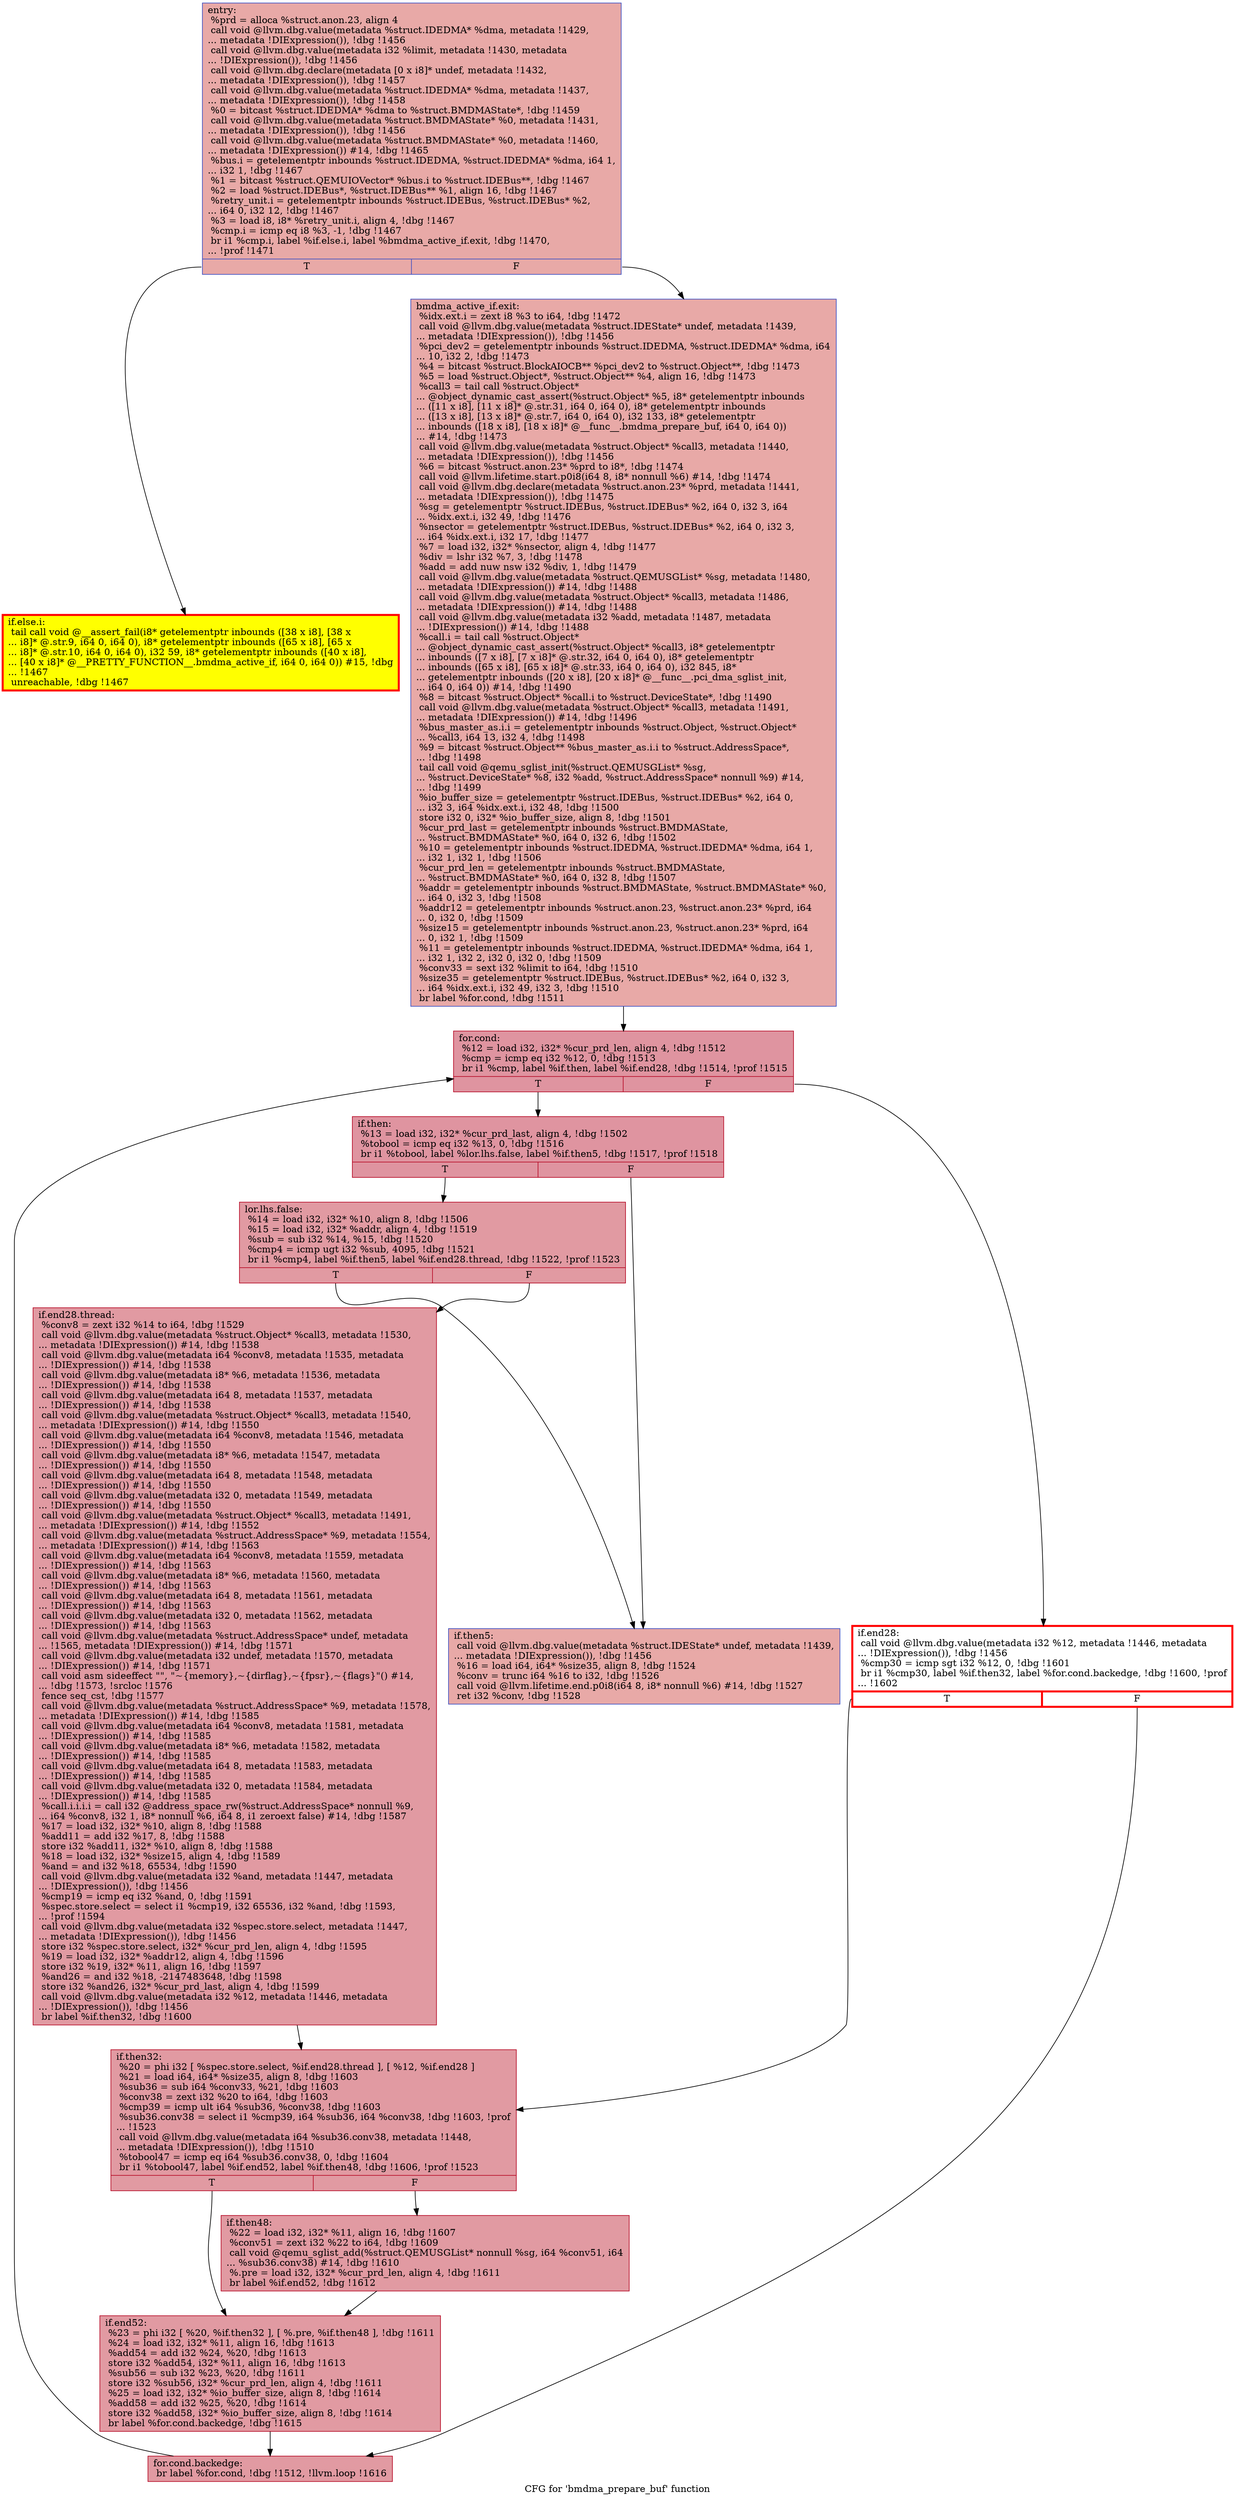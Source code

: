 digraph "CFG for 'bmdma_prepare_buf' function" {
	label="CFG for 'bmdma_prepare_buf' function";

	Node0x558923bcf460 [shape=record,color="#3d50c3ff", style=filled, fillcolor="#ca3b3770",label="{entry:\l  %prd = alloca %struct.anon.23, align 4\l  call void @llvm.dbg.value(metadata %struct.IDEDMA* %dma, metadata !1429,\l... metadata !DIExpression()), !dbg !1456\l  call void @llvm.dbg.value(metadata i32 %limit, metadata !1430, metadata\l... !DIExpression()), !dbg !1456\l  call void @llvm.dbg.declare(metadata [0 x i8]* undef, metadata !1432,\l... metadata !DIExpression()), !dbg !1457\l  call void @llvm.dbg.value(metadata %struct.IDEDMA* %dma, metadata !1437,\l... metadata !DIExpression()), !dbg !1458\l  %0 = bitcast %struct.IDEDMA* %dma to %struct.BMDMAState*, !dbg !1459\l  call void @llvm.dbg.value(metadata %struct.BMDMAState* %0, metadata !1431,\l... metadata !DIExpression()), !dbg !1456\l  call void @llvm.dbg.value(metadata %struct.BMDMAState* %0, metadata !1460,\l... metadata !DIExpression()) #14, !dbg !1465\l  %bus.i = getelementptr inbounds %struct.IDEDMA, %struct.IDEDMA* %dma, i64 1,\l... i32 1, !dbg !1467\l  %1 = bitcast %struct.QEMUIOVector* %bus.i to %struct.IDEBus**, !dbg !1467\l  %2 = load %struct.IDEBus*, %struct.IDEBus** %1, align 16, !dbg !1467\l  %retry_unit.i = getelementptr inbounds %struct.IDEBus, %struct.IDEBus* %2,\l... i64 0, i32 12, !dbg !1467\l  %3 = load i8, i8* %retry_unit.i, align 4, !dbg !1467\l  %cmp.i = icmp eq i8 %3, -1, !dbg !1467\l  br i1 %cmp.i, label %if.else.i, label %bmdma_active_if.exit, !dbg !1470,\l... !prof !1471\l|{<s0>T|<s1>F}}"];
	Node0x558923bcf460:s0 -> Node0x558923b9bb40;
	Node0x558923bcf460:s1 -> Node0x558923b895b0;
	Node0x558923b9bb40 [shape=record,penwidth=3.0, style="filled", color="red", fillcolor="yellow",label="{if.else.i:                                        \l  tail call void @__assert_fail(i8* getelementptr inbounds ([38 x i8], [38 x\l... i8]* @.str.9, i64 0, i64 0), i8* getelementptr inbounds ([65 x i8], [65 x\l... i8]* @.str.10, i64 0, i64 0), i32 59, i8* getelementptr inbounds ([40 x i8],\l... [40 x i8]* @__PRETTY_FUNCTION__.bmdma_active_if, i64 0, i64 0)) #15, !dbg\l... !1467\l  unreachable, !dbg !1467\l}"];
	Node0x558923b895b0 [shape=record,color="#3d50c3ff", style=filled, fillcolor="#ca3b3770",label="{bmdma_active_if.exit:                             \l  %idx.ext.i = zext i8 %3 to i64, !dbg !1472\l  call void @llvm.dbg.value(metadata %struct.IDEState* undef, metadata !1439,\l... metadata !DIExpression()), !dbg !1456\l  %pci_dev2 = getelementptr inbounds %struct.IDEDMA, %struct.IDEDMA* %dma, i64\l... 10, i32 2, !dbg !1473\l  %4 = bitcast %struct.BlockAIOCB** %pci_dev2 to %struct.Object**, !dbg !1473\l  %5 = load %struct.Object*, %struct.Object** %4, align 16, !dbg !1473\l  %call3 = tail call %struct.Object*\l... @object_dynamic_cast_assert(%struct.Object* %5, i8* getelementptr inbounds\l... ([11 x i8], [11 x i8]* @.str.31, i64 0, i64 0), i8* getelementptr inbounds\l... ([13 x i8], [13 x i8]* @.str.7, i64 0, i64 0), i32 133, i8* getelementptr\l... inbounds ([18 x i8], [18 x i8]* @__func__.bmdma_prepare_buf, i64 0, i64 0))\l... #14, !dbg !1473\l  call void @llvm.dbg.value(metadata %struct.Object* %call3, metadata !1440,\l... metadata !DIExpression()), !dbg !1456\l  %6 = bitcast %struct.anon.23* %prd to i8*, !dbg !1474\l  call void @llvm.lifetime.start.p0i8(i64 8, i8* nonnull %6) #14, !dbg !1474\l  call void @llvm.dbg.declare(metadata %struct.anon.23* %prd, metadata !1441,\l... metadata !DIExpression()), !dbg !1475\l  %sg = getelementptr %struct.IDEBus, %struct.IDEBus* %2, i64 0, i32 3, i64\l... %idx.ext.i, i32 49, !dbg !1476\l  %nsector = getelementptr %struct.IDEBus, %struct.IDEBus* %2, i64 0, i32 3,\l... i64 %idx.ext.i, i32 17, !dbg !1477\l  %7 = load i32, i32* %nsector, align 4, !dbg !1477\l  %div = lshr i32 %7, 3, !dbg !1478\l  %add = add nuw nsw i32 %div, 1, !dbg !1479\l  call void @llvm.dbg.value(metadata %struct.QEMUSGList* %sg, metadata !1480,\l... metadata !DIExpression()) #14, !dbg !1488\l  call void @llvm.dbg.value(metadata %struct.Object* %call3, metadata !1486,\l... metadata !DIExpression()) #14, !dbg !1488\l  call void @llvm.dbg.value(metadata i32 %add, metadata !1487, metadata\l... !DIExpression()) #14, !dbg !1488\l  %call.i = tail call %struct.Object*\l... @object_dynamic_cast_assert(%struct.Object* %call3, i8* getelementptr\l... inbounds ([7 x i8], [7 x i8]* @.str.32, i64 0, i64 0), i8* getelementptr\l... inbounds ([65 x i8], [65 x i8]* @.str.33, i64 0, i64 0), i32 845, i8*\l... getelementptr inbounds ([20 x i8], [20 x i8]* @__func__.pci_dma_sglist_init,\l... i64 0, i64 0)) #14, !dbg !1490\l  %8 = bitcast %struct.Object* %call.i to %struct.DeviceState*, !dbg !1490\l  call void @llvm.dbg.value(metadata %struct.Object* %call3, metadata !1491,\l... metadata !DIExpression()) #14, !dbg !1496\l  %bus_master_as.i.i = getelementptr inbounds %struct.Object, %struct.Object*\l... %call3, i64 13, i32 4, !dbg !1498\l  %9 = bitcast %struct.Object** %bus_master_as.i.i to %struct.AddressSpace*,\l... !dbg !1498\l  tail call void @qemu_sglist_init(%struct.QEMUSGList* %sg,\l... %struct.DeviceState* %8, i32 %add, %struct.AddressSpace* nonnull %9) #14,\l... !dbg !1499\l  %io_buffer_size = getelementptr %struct.IDEBus, %struct.IDEBus* %2, i64 0,\l... i32 3, i64 %idx.ext.i, i32 48, !dbg !1500\l  store i32 0, i32* %io_buffer_size, align 8, !dbg !1501\l  %cur_prd_last = getelementptr inbounds %struct.BMDMAState,\l... %struct.BMDMAState* %0, i64 0, i32 6, !dbg !1502\l  %10 = getelementptr inbounds %struct.IDEDMA, %struct.IDEDMA* %dma, i64 1,\l... i32 1, i32 1, !dbg !1506\l  %cur_prd_len = getelementptr inbounds %struct.BMDMAState,\l... %struct.BMDMAState* %0, i64 0, i32 8, !dbg !1507\l  %addr = getelementptr inbounds %struct.BMDMAState, %struct.BMDMAState* %0,\l... i64 0, i32 3, !dbg !1508\l  %addr12 = getelementptr inbounds %struct.anon.23, %struct.anon.23* %prd, i64\l... 0, i32 0, !dbg !1509\l  %size15 = getelementptr inbounds %struct.anon.23, %struct.anon.23* %prd, i64\l... 0, i32 1, !dbg !1509\l  %11 = getelementptr inbounds %struct.IDEDMA, %struct.IDEDMA* %dma, i64 1,\l... i32 1, i32 2, i32 0, i32 0, !dbg !1509\l  %conv33 = sext i32 %limit to i64, !dbg !1510\l  %size35 = getelementptr %struct.IDEBus, %struct.IDEBus* %2, i64 0, i32 3,\l... i64 %idx.ext.i, i32 49, i32 3, !dbg !1510\l  br label %for.cond, !dbg !1511\l}"];
	Node0x558923b895b0 -> Node0x558923bd9a60;
	Node0x558923bd9a60 [shape=record,color="#b70d28ff", style=filled, fillcolor="#b70d2870",label="{for.cond:                                         \l  %12 = load i32, i32* %cur_prd_len, align 4, !dbg !1512\l  %cmp = icmp eq i32 %12, 0, !dbg !1513\l  br i1 %cmp, label %if.then, label %if.end28, !dbg !1514, !prof !1515\l|{<s0>T|<s1>F}}"];
	Node0x558923bd9a60:s0 -> Node0x558923bd9cb0;
	Node0x558923bd9a60:s1 -> Node0x558923bd9d20;
	Node0x558923bd9cb0 [shape=record,color="#b70d28ff", style=filled, fillcolor="#b70d2870",label="{if.then:                                          \l  %13 = load i32, i32* %cur_prd_last, align 4, !dbg !1502\l  %tobool = icmp eq i32 %13, 0, !dbg !1516\l  br i1 %tobool, label %lor.lhs.false, label %if.then5, !dbg !1517, !prof !1518\l|{<s0>T|<s1>F}}"];
	Node0x558923bd9cb0:s0 -> Node0x558923bda290;
	Node0x558923bd9cb0:s1 -> Node0x558923bda1d0;
	Node0x558923bda290 [shape=record,color="#b70d28ff", style=filled, fillcolor="#bb1b2c70",label="{lor.lhs.false:                                    \l  %14 = load i32, i32* %10, align 8, !dbg !1506\l  %15 = load i32, i32* %addr, align 4, !dbg !1519\l  %sub = sub i32 %14, %15, !dbg !1520\l  %cmp4 = icmp ugt i32 %sub, 4095, !dbg !1521\l  br i1 %cmp4, label %if.then5, label %if.end28.thread, !dbg !1522, !prof !1523\l|{<s0>T|<s1>F}}"];
	Node0x558923bda290:s0 -> Node0x558923bda1d0;
	Node0x558923bda290:s1 -> Node0x558923babd80;
	Node0x558923bda1d0 [shape=record,color="#3d50c3ff", style=filled, fillcolor="#ca3b3770",label="{if.then5:                                         \l  call void @llvm.dbg.value(metadata %struct.IDEState* undef, metadata !1439,\l... metadata !DIExpression()), !dbg !1456\l  %16 = load i64, i64* %size35, align 8, !dbg !1524\l  %conv = trunc i64 %16 to i32, !dbg !1526\l  call void @llvm.lifetime.end.p0i8(i64 8, i8* nonnull %6) #14, !dbg !1527\l  ret i32 %conv, !dbg !1528\l}"];
	Node0x558923babd80 [shape=record,color="#b70d28ff", style=filled, fillcolor="#bb1b2c70",label="{if.end28.thread:                                  \l  %conv8 = zext i32 %14 to i64, !dbg !1529\l  call void @llvm.dbg.value(metadata %struct.Object* %call3, metadata !1530,\l... metadata !DIExpression()) #14, !dbg !1538\l  call void @llvm.dbg.value(metadata i64 %conv8, metadata !1535, metadata\l... !DIExpression()) #14, !dbg !1538\l  call void @llvm.dbg.value(metadata i8* %6, metadata !1536, metadata\l... !DIExpression()) #14, !dbg !1538\l  call void @llvm.dbg.value(metadata i64 8, metadata !1537, metadata\l... !DIExpression()) #14, !dbg !1538\l  call void @llvm.dbg.value(metadata %struct.Object* %call3, metadata !1540,\l... metadata !DIExpression()) #14, !dbg !1550\l  call void @llvm.dbg.value(metadata i64 %conv8, metadata !1546, metadata\l... !DIExpression()) #14, !dbg !1550\l  call void @llvm.dbg.value(metadata i8* %6, metadata !1547, metadata\l... !DIExpression()) #14, !dbg !1550\l  call void @llvm.dbg.value(metadata i64 8, metadata !1548, metadata\l... !DIExpression()) #14, !dbg !1550\l  call void @llvm.dbg.value(metadata i32 0, metadata !1549, metadata\l... !DIExpression()) #14, !dbg !1550\l  call void @llvm.dbg.value(metadata %struct.Object* %call3, metadata !1491,\l... metadata !DIExpression()) #14, !dbg !1552\l  call void @llvm.dbg.value(metadata %struct.AddressSpace* %9, metadata !1554,\l... metadata !DIExpression()) #14, !dbg !1563\l  call void @llvm.dbg.value(metadata i64 %conv8, metadata !1559, metadata\l... !DIExpression()) #14, !dbg !1563\l  call void @llvm.dbg.value(metadata i8* %6, metadata !1560, metadata\l... !DIExpression()) #14, !dbg !1563\l  call void @llvm.dbg.value(metadata i64 8, metadata !1561, metadata\l... !DIExpression()) #14, !dbg !1563\l  call void @llvm.dbg.value(metadata i32 0, metadata !1562, metadata\l... !DIExpression()) #14, !dbg !1563\l  call void @llvm.dbg.value(metadata %struct.AddressSpace* undef, metadata\l... !1565, metadata !DIExpression()) #14, !dbg !1571\l  call void @llvm.dbg.value(metadata i32 undef, metadata !1570, metadata\l... !DIExpression()) #14, !dbg !1571\l  call void asm sideeffect \"\", \"~\{memory\},~\{dirflag\},~\{fpsr\},~\{flags\}\"() #14,\l... !dbg !1573, !srcloc !1576\l  fence seq_cst, !dbg !1577\l  call void @llvm.dbg.value(metadata %struct.AddressSpace* %9, metadata !1578,\l... metadata !DIExpression()) #14, !dbg !1585\l  call void @llvm.dbg.value(metadata i64 %conv8, metadata !1581, metadata\l... !DIExpression()) #14, !dbg !1585\l  call void @llvm.dbg.value(metadata i8* %6, metadata !1582, metadata\l... !DIExpression()) #14, !dbg !1585\l  call void @llvm.dbg.value(metadata i64 8, metadata !1583, metadata\l... !DIExpression()) #14, !dbg !1585\l  call void @llvm.dbg.value(metadata i32 0, metadata !1584, metadata\l... !DIExpression()) #14, !dbg !1585\l  %call.i.i.i.i = call i32 @address_space_rw(%struct.AddressSpace* nonnull %9,\l... i64 %conv8, i32 1, i8* nonnull %6, i64 8, i1 zeroext false) #14, !dbg !1587\l  %17 = load i32, i32* %10, align 8, !dbg !1588\l  %add11 = add i32 %17, 8, !dbg !1588\l  store i32 %add11, i32* %10, align 8, !dbg !1588\l  %18 = load i32, i32* %size15, align 4, !dbg !1589\l  %and = and i32 %18, 65534, !dbg !1590\l  call void @llvm.dbg.value(metadata i32 %and, metadata !1447, metadata\l... !DIExpression()), !dbg !1456\l  %cmp19 = icmp eq i32 %and, 0, !dbg !1591\l  %spec.store.select = select i1 %cmp19, i32 65536, i32 %and, !dbg !1593,\l... !prof !1594\l  call void @llvm.dbg.value(metadata i32 %spec.store.select, metadata !1447,\l... metadata !DIExpression()), !dbg !1456\l  store i32 %spec.store.select, i32* %cur_prd_len, align 4, !dbg !1595\l  %19 = load i32, i32* %addr12, align 4, !dbg !1596\l  store i32 %19, i32* %11, align 16, !dbg !1597\l  %and26 = and i32 %18, -2147483648, !dbg !1598\l  store i32 %and26, i32* %cur_prd_last, align 4, !dbg !1599\l  call void @llvm.dbg.value(metadata i32 %12, metadata !1446, metadata\l... !DIExpression()), !dbg !1456\l  br label %if.then32, !dbg !1600\l}"];
	Node0x558923babd80 -> Node0x558923bdebf0;
	Node0x558923bd9d20 [shape=record,penwidth=3.0, color="red",label="{if.end28:                                         \l  call void @llvm.dbg.value(metadata i32 %12, metadata !1446, metadata\l... !DIExpression()), !dbg !1456\l  %cmp30 = icmp sgt i32 %12, 0, !dbg !1601\l  br i1 %cmp30, label %if.then32, label %for.cond.backedge, !dbg !1600, !prof\l... !1602\l|{<s0>T|<s1>F}}"];
	Node0x558923bd9d20:s0 -> Node0x558923bdebf0;
	Node0x558923bd9d20:s1 -> Node0x558923bd5e00;
	Node0x558923bdebf0 [shape=record,color="#b70d28ff", style=filled, fillcolor="#bb1b2c70",label="{if.then32:                                        \l  %20 = phi i32 [ %spec.store.select, %if.end28.thread ], [ %12, %if.end28 ]\l  %21 = load i64, i64* %size35, align 8, !dbg !1603\l  %sub36 = sub i64 %conv33, %21, !dbg !1603\l  %conv38 = zext i32 %20 to i64, !dbg !1603\l  %cmp39 = icmp ult i64 %sub36, %conv38, !dbg !1603\l  %sub36.conv38 = select i1 %cmp39, i64 %sub36, i64 %conv38, !dbg !1603, !prof\l... !1523\l  call void @llvm.dbg.value(metadata i64 %sub36.conv38, metadata !1448,\l... metadata !DIExpression()), !dbg !1510\l  %tobool47 = icmp eq i64 %sub36.conv38, 0, !dbg !1604\l  br i1 %tobool47, label %if.end52, label %if.then48, !dbg !1606, !prof !1523\l|{<s0>T|<s1>F}}"];
	Node0x558923bdebf0:s0 -> Node0x558923be0800;
	Node0x558923bdebf0:s1 -> Node0x558923be0790;
	Node0x558923be0790 [shape=record,color="#b70d28ff", style=filled, fillcolor="#bb1b2c70",label="{if.then48:                                        \l  %22 = load i32, i32* %11, align 16, !dbg !1607\l  %conv51 = zext i32 %22 to i64, !dbg !1609\l  call void @qemu_sglist_add(%struct.QEMUSGList* nonnull %sg, i64 %conv51, i64\l... %sub36.conv38) #14, !dbg !1610\l  %.pre = load i32, i32* %cur_prd_len, align 4, !dbg !1611\l  br label %if.end52, !dbg !1612\l}"];
	Node0x558923be0790 -> Node0x558923be0800;
	Node0x558923be0800 [shape=record,color="#b70d28ff", style=filled, fillcolor="#bb1b2c70",label="{if.end52:                                         \l  %23 = phi i32 [ %20, %if.then32 ], [ %.pre, %if.then48 ], !dbg !1611\l  %24 = load i32, i32* %11, align 16, !dbg !1613\l  %add54 = add i32 %24, %20, !dbg !1613\l  store i32 %add54, i32* %11, align 16, !dbg !1613\l  %sub56 = sub i32 %23, %20, !dbg !1611\l  store i32 %sub56, i32* %cur_prd_len, align 4, !dbg !1611\l  %25 = load i32, i32* %io_buffer_size, align 8, !dbg !1614\l  %add58 = add i32 %25, %20, !dbg !1614\l  store i32 %add58, i32* %io_buffer_size, align 8, !dbg !1614\l  br label %for.cond.backedge, !dbg !1615\l}"];
	Node0x558923be0800 -> Node0x558923bd5e00;
	Node0x558923bd5e00 [shape=record,color="#b70d28ff", style=filled, fillcolor="#bb1b2c70",label="{for.cond.backedge:                                \l  br label %for.cond, !dbg !1512, !llvm.loop !1616\l}"];
	Node0x558923bd5e00 -> Node0x558923bd9a60;
}
